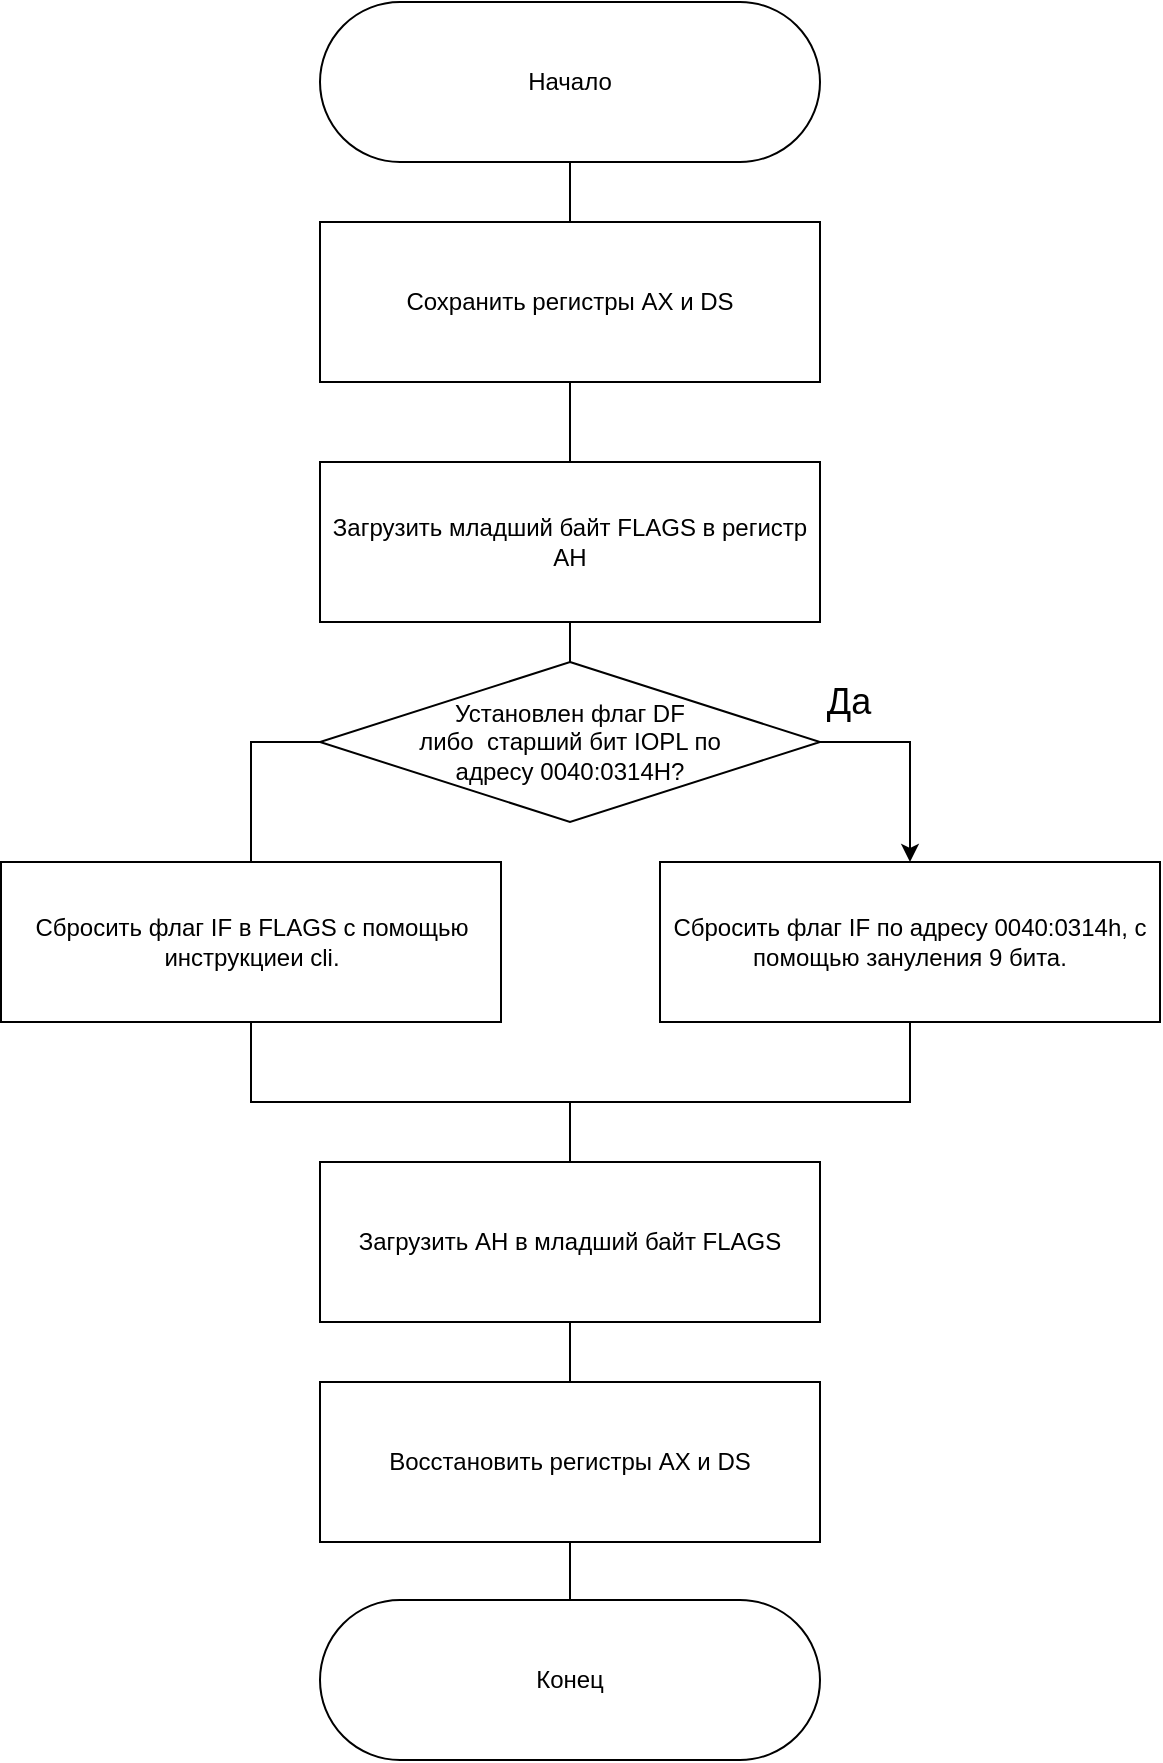 <mxfile version="13.7.2" type="device" pages="5"><diagram id="9OYuYNbNstz695QazaEi" name="sub_1"><mxGraphModel dx="1925" dy="647" grid="1" gridSize="10" guides="1" tooltips="1" connect="1" arrows="1" fold="1" page="1" pageScale="1" pageWidth="827" pageHeight="1169" math="0" shadow="0"><root><mxCell id="0"/><mxCell id="1" parent="0"/><mxCell id="rHBvBb82TbLOS8bORTAL-12" style="edgeStyle=orthogonalEdgeStyle;rounded=0;orthogonalLoop=1;jettySize=auto;html=1;exitX=0.5;exitY=1;exitDx=0;exitDy=0;endArrow=none;endFill=0;" parent="1" source="rHBvBb82TbLOS8bORTAL-1" target="rHBvBb82TbLOS8bORTAL-2" edge="1"><mxGeometry relative="1" as="geometry"/></mxCell><mxCell id="rHBvBb82TbLOS8bORTAL-1" value="Начало" style="rounded=1;whiteSpace=wrap;html=1;arcSize=50;" parent="1" vertex="1"><mxGeometry x="130" y="370" width="250" height="80" as="geometry"/></mxCell><mxCell id="rHBvBb82TbLOS8bORTAL-11" style="edgeStyle=orthogonalEdgeStyle;rounded=0;orthogonalLoop=1;jettySize=auto;html=1;exitX=0.5;exitY=1;exitDx=0;exitDy=0;endArrow=none;endFill=0;" parent="1" source="rHBvBb82TbLOS8bORTAL-2" target="rHBvBb82TbLOS8bORTAL-3" edge="1"><mxGeometry relative="1" as="geometry"/></mxCell><mxCell id="rHBvBb82TbLOS8bORTAL-2" value="Сохранить регистры АХ и DS" style="rounded=0;whiteSpace=wrap;html=1;" parent="1" vertex="1"><mxGeometry x="130" y="480" width="250" height="80" as="geometry"/></mxCell><mxCell id="rHBvBb82TbLOS8bORTAL-10" style="edgeStyle=orthogonalEdgeStyle;rounded=0;orthogonalLoop=1;jettySize=auto;html=1;exitX=0.5;exitY=1;exitDx=0;exitDy=0;entryX=0.5;entryY=0;entryDx=0;entryDy=0;endArrow=none;endFill=0;" parent="1" source="rHBvBb82TbLOS8bORTAL-3" target="rHBvBb82TbLOS8bORTAL-4" edge="1"><mxGeometry relative="1" as="geometry"/></mxCell><mxCell id="rHBvBb82TbLOS8bORTAL-3" value="Загрузить младший байт FLAGS в регистр AH" style="rounded=0;whiteSpace=wrap;html=1;" parent="1" vertex="1"><mxGeometry x="130" y="600" width="250" height="80" as="geometry"/></mxCell><mxCell id="rHBvBb82TbLOS8bORTAL-7" style="edgeStyle=orthogonalEdgeStyle;rounded=0;orthogonalLoop=1;jettySize=auto;html=1;exitX=1;exitY=0.5;exitDx=0;exitDy=0;" parent="1" source="rHBvBb82TbLOS8bORTAL-4" target="rHBvBb82TbLOS8bORTAL-5" edge="1"><mxGeometry relative="1" as="geometry"/></mxCell><mxCell id="rHBvBb82TbLOS8bORTAL-9" style="edgeStyle=orthogonalEdgeStyle;rounded=0;orthogonalLoop=1;jettySize=auto;html=1;exitX=0;exitY=0.5;exitDx=0;exitDy=0;endArrow=none;endFill=0;" parent="1" source="rHBvBb82TbLOS8bORTAL-4" target="rHBvBb82TbLOS8bORTAL-6" edge="1"><mxGeometry relative="1" as="geometry"/></mxCell><mxCell id="rHBvBb82TbLOS8bORTAL-4" value="&lt;div&gt;Установлен флаг DF &lt;br&gt;&lt;/div&gt;&lt;div&gt;либо&amp;nbsp; старший бит IOPL по &lt;br&gt;&lt;/div&gt;&lt;div&gt;адресу 0040:0314H?&lt;/div&gt;" style="rhombus;whiteSpace=wrap;html=1;" parent="1" vertex="1"><mxGeometry x="130" y="700" width="250" height="80" as="geometry"/></mxCell><mxCell id="rHBvBb82TbLOS8bORTAL-5" value="&lt;div&gt;Сбросить флаг IF по адресу 0040:0314h, с помощью зануления 9 бита.&lt;br&gt;&lt;/div&gt;" style="rounded=0;whiteSpace=wrap;html=1;" parent="1" vertex="1"><mxGeometry x="300" y="800" width="250" height="80" as="geometry"/></mxCell><mxCell id="rHBvBb82TbLOS8bORTAL-14" style="edgeStyle=orthogonalEdgeStyle;rounded=0;orthogonalLoop=1;jettySize=auto;html=1;exitX=0.5;exitY=1;exitDx=0;exitDy=0;entryX=0.5;entryY=1;entryDx=0;entryDy=0;endArrow=none;endFill=0;" parent="1" source="rHBvBb82TbLOS8bORTAL-6" target="rHBvBb82TbLOS8bORTAL-5" edge="1"><mxGeometry relative="1" as="geometry"><Array as="points"><mxPoint x="96" y="920"/><mxPoint x="425" y="920"/></Array></mxGeometry></mxCell><mxCell id="rHBvBb82TbLOS8bORTAL-6" value="Сбросить флаг IF в FLAGS с помощью инструкциеи cli." style="rounded=0;whiteSpace=wrap;html=1;" parent="1" vertex="1"><mxGeometry x="-29.5" y="800" width="250" height="80" as="geometry"/></mxCell><mxCell id="rHBvBb82TbLOS8bORTAL-8" value="&lt;font style=&quot;font-size: 18px&quot;&gt;Да&lt;/font&gt;" style="text;html=1;align=center;verticalAlign=middle;resizable=0;points=[];autosize=1;" parent="1" vertex="1"><mxGeometry x="374" y="710" width="40" height="20" as="geometry"/></mxCell><mxCell id="rHBvBb82TbLOS8bORTAL-17" style="edgeStyle=orthogonalEdgeStyle;rounded=0;orthogonalLoop=1;jettySize=auto;html=1;exitX=0.5;exitY=1;exitDx=0;exitDy=0;endArrow=none;endFill=0;" parent="1" source="rHBvBb82TbLOS8bORTAL-13" edge="1"><mxGeometry relative="1" as="geometry"><mxPoint x="255" y="1070" as="targetPoint"/></mxGeometry></mxCell><mxCell id="rHBvBb82TbLOS8bORTAL-18" style="edgeStyle=orthogonalEdgeStyle;rounded=0;orthogonalLoop=1;jettySize=auto;html=1;endArrow=none;endFill=0;" parent="1" edge="1"><mxGeometry relative="1" as="geometry"><mxPoint x="255" y="920" as="targetPoint"/><mxPoint x="255" y="950" as="sourcePoint"/></mxGeometry></mxCell><mxCell id="rHBvBb82TbLOS8bORTAL-13" value="Загрузить AH в младший байт FLAGS" style="rounded=0;whiteSpace=wrap;html=1;" parent="1" vertex="1"><mxGeometry x="130" y="950" width="250" height="80" as="geometry"/></mxCell><mxCell id="rHBvBb82TbLOS8bORTAL-23" style="edgeStyle=orthogonalEdgeStyle;rounded=0;orthogonalLoop=1;jettySize=auto;html=1;exitX=0.5;exitY=1;exitDx=0;exitDy=0;endArrow=none;endFill=0;" parent="1" source="rHBvBb82TbLOS8bORTAL-16" edge="1"><mxGeometry relative="1" as="geometry"><mxPoint x="255" y="1180" as="targetPoint"/></mxGeometry></mxCell><mxCell id="rHBvBb82TbLOS8bORTAL-16" value="Восстановить регистры AX и DS" style="rounded=0;whiteSpace=wrap;html=1;" parent="1" vertex="1"><mxGeometry x="130" y="1060" width="250" height="80" as="geometry"/></mxCell><mxCell id="rHBvBb82TbLOS8bORTAL-24" value="Конец" style="rounded=1;whiteSpace=wrap;html=1;arcSize=50;" parent="1" vertex="1"><mxGeometry x="130" y="1169" width="250" height="80" as="geometry"/></mxCell></root></mxGraphModel></diagram><diagram id="h73Ahtq3BEgvO5U9gM6-" name="int8h"><mxGraphModel dx="1098" dy="647" grid="1" gridSize="10" guides="1" tooltips="1" connect="1" arrows="1" fold="1" page="1" pageScale="1" pageWidth="827" pageHeight="1169" math="0" shadow="0"><root><mxCell id="Rd6m805TOVaj6UN6JGpi-0"/><mxCell id="Rd6m805TOVaj6UN6JGpi-1" parent="Rd6m805TOVaj6UN6JGpi-0"/><mxCell id="DG5I9I3mYl1RgU6PVtzY-5" style="edgeStyle=orthogonalEdgeStyle;rounded=0;orthogonalLoop=1;jettySize=auto;html=1;exitX=0.5;exitY=1;exitDx=0;exitDy=0;endArrow=none;endFill=0;" parent="Rd6m805TOVaj6UN6JGpi-1" source="DG5I9I3mYl1RgU6PVtzY-1" target="DG5I9I3mYl1RgU6PVtzY-3" edge="1"><mxGeometry relative="1" as="geometry"/></mxCell><mxCell id="DG5I9I3mYl1RgU6PVtzY-1" value="Начало" style="rounded=1;whiteSpace=wrap;html=1;arcSize=50;" parent="Rd6m805TOVaj6UN6JGpi-1" vertex="1"><mxGeometry x="240" y="30" width="250" height="80" as="geometry"/></mxCell><mxCell id="DG5I9I3mYl1RgU6PVtzY-7" style="edgeStyle=orthogonalEdgeStyle;rounded=0;orthogonalLoop=1;jettySize=auto;html=1;exitX=0.5;exitY=1;exitDx=0;exitDy=0;endArrow=none;endFill=0;" parent="Rd6m805TOVaj6UN6JGpi-1" source="DG5I9I3mYl1RgU6PVtzY-3" target="DG5I9I3mYl1RgU6PVtzY-6" edge="1"><mxGeometry relative="1" as="geometry"/></mxCell><mxCell id="DG5I9I3mYl1RgU6PVtzY-3" value="Вызвать подпрограмму sub_1" style="shape=process;whiteSpace=wrap;html=1;backgroundOutline=1;" parent="Rd6m805TOVaj6UN6JGpi-1" vertex="1"><mxGeometry x="240" y="140" width="250" height="80" as="geometry"/></mxCell><mxCell id="DG5I9I3mYl1RgU6PVtzY-9" style="edgeStyle=orthogonalEdgeStyle;rounded=0;orthogonalLoop=1;jettySize=auto;html=1;exitX=0.5;exitY=1;exitDx=0;exitDy=0;endArrow=none;endFill=0;" parent="Rd6m805TOVaj6UN6JGpi-1" source="DG5I9I3mYl1RgU6PVtzY-6" target="DG5I9I3mYl1RgU6PVtzY-8" edge="1"><mxGeometry relative="1" as="geometry"/></mxCell><mxCell id="DG5I9I3mYl1RgU6PVtzY-6" value="Сохранить регистры AX, DX, DS, ES" style="rounded=0;whiteSpace=wrap;html=1;" parent="Rd6m805TOVaj6UN6JGpi-1" vertex="1"><mxGeometry x="240" y="250" width="250" height="80" as="geometry"/></mxCell><mxCell id="cOirEoWIgLFz4IdOuZw4-1" style="edgeStyle=orthogonalEdgeStyle;rounded=0;orthogonalLoop=1;jettySize=auto;html=1;exitX=0.5;exitY=1;exitDx=0;exitDy=0;endArrow=none;endFill=0;" parent="Rd6m805TOVaj6UN6JGpi-1" source="DG5I9I3mYl1RgU6PVtzY-8" target="cOirEoWIgLFz4IdOuZw4-0" edge="1"><mxGeometry relative="1" as="geometry"/></mxCell><mxCell id="DG5I9I3mYl1RgU6PVtzY-8" value="Инкрементировать 2 младших байта счётчика таймера (адрес 0040:006Сh)" style="rounded=0;whiteSpace=wrap;html=1;" parent="Rd6m805TOVaj6UN6JGpi-1" vertex="1"><mxGeometry x="240" y="365" width="250" height="80" as="geometry"/></mxCell><mxCell id="cOirEoWIgLFz4IdOuZw4-4" style="edgeStyle=orthogonalEdgeStyle;rounded=0;orthogonalLoop=1;jettySize=auto;html=1;exitX=1;exitY=0.5;exitDx=0;exitDy=0;endArrow=blockThin;endFill=1;" parent="Rd6m805TOVaj6UN6JGpi-1" source="cOirEoWIgLFz4IdOuZw4-0" target="cOirEoWIgLFz4IdOuZw4-3" edge="1"><mxGeometry relative="1" as="geometry"/></mxCell><mxCell id="cOirEoWIgLFz4IdOuZw4-6" style="edgeStyle=orthogonalEdgeStyle;rounded=0;orthogonalLoop=1;jettySize=auto;html=1;exitX=0;exitY=0.5;exitDx=0;exitDy=0;endArrow=none;endFill=0;" parent="Rd6m805TOVaj6UN6JGpi-1" source="cOirEoWIgLFz4IdOuZw4-0" edge="1"><mxGeometry relative="1" as="geometry"><mxPoint x="170" y="670" as="targetPoint"/></mxGeometry></mxCell><mxCell id="cOirEoWIgLFz4IdOuZw4-0" value="2 младших байта &lt;br&gt;счетчика таймера по адресу &lt;br&gt;0040:006Ch = 0?" style="rhombus;whiteSpace=wrap;html=1;" parent="Rd6m805TOVaj6UN6JGpi-1" vertex="1"><mxGeometry x="240" y="480" width="250" height="80" as="geometry"/></mxCell><mxCell id="cOirEoWIgLFz4IdOuZw4-7" style="edgeStyle=orthogonalEdgeStyle;rounded=0;orthogonalLoop=1;jettySize=auto;html=1;exitX=0.5;exitY=1;exitDx=0;exitDy=0;endArrow=none;endFill=0;" parent="Rd6m805TOVaj6UN6JGpi-1" source="cOirEoWIgLFz4IdOuZw4-3" edge="1"><mxGeometry relative="1" as="geometry"><mxPoint x="170" y="670" as="targetPoint"/><Array as="points"><mxPoint x="565" y="670"/><mxPoint x="170" y="670"/></Array></mxGeometry></mxCell><mxCell id="cOirEoWIgLFz4IdOuZw4-3" value="Инкрементировать 2 старших байта счётчика таймера (адрес 0040:006Еh)" style="rounded=0;whiteSpace=wrap;html=1;" parent="Rd6m805TOVaj6UN6JGpi-1" vertex="1"><mxGeometry x="440" y="560" width="250" height="80" as="geometry"/></mxCell><mxCell id="cOirEoWIgLFz4IdOuZw4-5" value="&lt;font style=&quot;font-size: 18px&quot;&gt;Да&lt;/font&gt;" style="text;html=1;align=center;verticalAlign=middle;resizable=0;points=[];autosize=1;" parent="Rd6m805TOVaj6UN6JGpi-1" vertex="1"><mxGeometry x="505" y="490" width="40" height="20" as="geometry"/></mxCell><mxCell id="cOirEoWIgLFz4IdOuZw4-9" style="edgeStyle=orthogonalEdgeStyle;rounded=0;orthogonalLoop=1;jettySize=auto;html=1;exitX=0.5;exitY=0;exitDx=0;exitDy=0;endArrow=none;endFill=0;" parent="Rd6m805TOVaj6UN6JGpi-1" edge="1"><mxGeometry relative="1" as="geometry"><mxPoint x="365" y="690" as="targetPoint"/><mxPoint x="365" y="720" as="sourcePoint"/></mxGeometry></mxCell><mxCell id="cOirEoWIgLFz4IdOuZw4-12" style="edgeStyle=orthogonalEdgeStyle;rounded=0;orthogonalLoop=1;jettySize=auto;html=1;exitX=1;exitY=0.5;exitDx=0;exitDy=0;endArrow=blockThin;endFill=1;" parent="Rd6m805TOVaj6UN6JGpi-1" source="cOirEoWIgLFz4IdOuZw4-14" edge="1"><mxGeometry relative="1" as="geometry"><mxPoint x="565" y="820" as="targetPoint"/></mxGeometry></mxCell><mxCell id="cOirEoWIgLFz4IdOuZw4-13" style="edgeStyle=orthogonalEdgeStyle;rounded=0;orthogonalLoop=1;jettySize=auto;html=1;exitX=0;exitY=0.5;exitDx=0;exitDy=0;endArrow=none;endFill=0;" parent="Rd6m805TOVaj6UN6JGpi-1" source="cOirEoWIgLFz4IdOuZw4-14" edge="1"><mxGeometry relative="1" as="geometry"><mxPoint x="170" y="1170" as="targetPoint"/></mxGeometry></mxCell><mxCell id="cOirEoWIgLFz4IdOuZw4-14" value="2 старших байта&lt;br&gt;&amp;nbsp;счетчика = 24 и 2 младших &lt;br&gt;байта счетчика = 176?" style="rhombus;whiteSpace=wrap;html=1;" parent="Rd6m805TOVaj6UN6JGpi-1" vertex="1"><mxGeometry x="240" y="720" width="250" height="80" as="geometry"/></mxCell><mxCell id="cOirEoWIgLFz4IdOuZw4-17" value="&lt;font style=&quot;font-size: 18px&quot;&gt;Да&lt;/font&gt;" style="text;html=1;align=center;verticalAlign=middle;resizable=0;points=[];autosize=1;" parent="Rd6m805TOVaj6UN6JGpi-1" vertex="1"><mxGeometry x="505" y="730" width="40" height="20" as="geometry"/></mxCell><mxCell id="cOirEoWIgLFz4IdOuZw4-23" style="edgeStyle=orthogonalEdgeStyle;rounded=0;orthogonalLoop=1;jettySize=auto;html=1;exitX=0.5;exitY=1;exitDx=0;exitDy=0;endArrow=none;endFill=0;" parent="Rd6m805TOVaj6UN6JGpi-1" source="cOirEoWIgLFz4IdOuZw4-19" target="cOirEoWIgLFz4IdOuZw4-20" edge="1"><mxGeometry relative="1" as="geometry"/></mxCell><mxCell id="cOirEoWIgLFz4IdOuZw4-19" value="Обнулить 2 старших байта счетчика таймера (адрес 0040:006Eh)" style="rounded=0;whiteSpace=wrap;html=1;" parent="Rd6m805TOVaj6UN6JGpi-1" vertex="1"><mxGeometry x="440" y="820" width="250" height="80" as="geometry"/></mxCell><mxCell id="cOirEoWIgLFz4IdOuZw4-25" style="edgeStyle=orthogonalEdgeStyle;rounded=0;orthogonalLoop=1;jettySize=auto;html=1;exitX=0.5;exitY=1;exitDx=0;exitDy=0;endArrow=none;endFill=0;" parent="Rd6m805TOVaj6UN6JGpi-1" source="cOirEoWIgLFz4IdOuZw4-20" target="cOirEoWIgLFz4IdOuZw4-24" edge="1"><mxGeometry relative="1" as="geometry"/></mxCell><mxCell id="cOirEoWIgLFz4IdOuZw4-20" value="Обнулить 2 младших байа счетчика таймера (адрес 0040:006Ch)" style="rounded=0;whiteSpace=wrap;html=1;" parent="Rd6m805TOVaj6UN6JGpi-1" vertex="1"><mxGeometry x="440" y="940" width="250" height="80" as="geometry"/></mxCell><mxCell id="cOirEoWIgLFz4IdOuZw4-26" style="edgeStyle=orthogonalEdgeStyle;rounded=0;orthogonalLoop=1;jettySize=auto;html=1;exitX=0.5;exitY=1;exitDx=0;exitDy=0;endArrow=none;endFill=0;" parent="Rd6m805TOVaj6UN6JGpi-1" source="cOirEoWIgLFz4IdOuZw4-24" edge="1"><mxGeometry relative="1" as="geometry"><mxPoint x="170" y="1170" as="targetPoint"/><Array as="points"><mxPoint x="565" y="1170"/><mxPoint x="170" y="1170"/></Array></mxGeometry></mxCell><mxCell id="cOirEoWIgLFz4IdOuZw4-24" value="Установить значение единицы в ячейку по адресу 0040:0070h" style="rounded=0;whiteSpace=wrap;html=1;" parent="Rd6m805TOVaj6UN6JGpi-1" vertex="1"><mxGeometry x="440" y="1060" width="250" height="80" as="geometry"/></mxCell><mxCell id="cOirEoWIgLFz4IdOuZw4-28" style="edgeStyle=orthogonalEdgeStyle;rounded=0;orthogonalLoop=1;jettySize=auto;html=1;exitX=0.5;exitY=0;exitDx=0;exitDy=0;endArrow=none;endFill=0;" parent="Rd6m805TOVaj6UN6JGpi-1" edge="1"><mxGeometry relative="1" as="geometry"><mxPoint x="365" y="1170" as="targetPoint"/><mxPoint x="365" y="1200" as="sourcePoint"/></mxGeometry></mxCell><mxCell id="cOirEoWIgLFz4IdOuZw4-36" style="edgeStyle=orthogonalEdgeStyle;rounded=0;orthogonalLoop=1;jettySize=auto;html=1;exitX=0.5;exitY=1;exitDx=0;exitDy=0;entryX=0.5;entryY=0;entryDx=0;entryDy=0;endArrow=none;endFill=0;" parent="Rd6m805TOVaj6UN6JGpi-1" source="cOirEoWIgLFz4IdOuZw4-34" target="cOirEoWIgLFz4IdOuZw4-35" edge="1"><mxGeometry relative="1" as="geometry"/></mxCell><mxCell id="cOirEoWIgLFz4IdOuZw4-34" value="Декремент счетчика времени до отключения моторчика дисковода&amp;nbsp;по адресу 0040:0040h" style="rounded=0;whiteSpace=wrap;html=1;" parent="Rd6m805TOVaj6UN6JGpi-1" vertex="1"><mxGeometry x="240" y="1560" width="250" height="80" as="geometry"/></mxCell><mxCell id="cOirEoWIgLFz4IdOuZw4-38" style="edgeStyle=orthogonalEdgeStyle;rounded=0;orthogonalLoop=1;jettySize=auto;html=1;exitX=1;exitY=0.5;exitDx=0;exitDy=0;endArrow=blockThin;endFill=1;" parent="Rd6m805TOVaj6UN6JGpi-1" source="cOirEoWIgLFz4IdOuZw4-35" target="cOirEoWIgLFz4IdOuZw4-37" edge="1"><mxGeometry relative="1" as="geometry"/></mxCell><mxCell id="cOirEoWIgLFz4IdOuZw4-45" style="edgeStyle=orthogonalEdgeStyle;rounded=0;orthogonalLoop=1;jettySize=auto;html=1;exitX=0;exitY=0.5;exitDx=0;exitDy=0;endArrow=none;endFill=0;" parent="Rd6m805TOVaj6UN6JGpi-1" source="cOirEoWIgLFz4IdOuZw4-35" edge="1"><mxGeometry relative="1" as="geometry"><mxPoint x="150" y="2010" as="targetPoint"/></mxGeometry></mxCell><mxCell id="cOirEoWIgLFz4IdOuZw4-35" value="Счетчик по адресу 0040:0040h = 0?" style="rhombus;whiteSpace=wrap;html=1;" parent="Rd6m805TOVaj6UN6JGpi-1" vertex="1"><mxGeometry x="240" y="1675" width="250" height="80" as="geometry"/></mxCell><mxCell id="cOirEoWIgLFz4IdOuZw4-43" style="edgeStyle=orthogonalEdgeStyle;rounded=0;orthogonalLoop=1;jettySize=auto;html=1;exitX=0.5;exitY=1;exitDx=0;exitDy=0;endArrow=none;endFill=0;entryX=0.5;entryY=0;entryDx=0;entryDy=0;" parent="Rd6m805TOVaj6UN6JGpi-1" source="cOirEoWIgLFz4IdOuZw4-37" target="cOirEoWIgLFz4IdOuZw4-40" edge="1"><mxGeometry relative="1" as="geometry"><mxPoint x="565" y="1880" as="targetPoint"/></mxGeometry></mxCell><mxCell id="cOirEoWIgLFz4IdOuZw4-37" value="Установка флага отключения моторчика дисковода" style="rounded=0;whiteSpace=wrap;html=1;" parent="Rd6m805TOVaj6UN6JGpi-1" vertex="1"><mxGeometry x="440" y="1780" width="250" height="80" as="geometry"/></mxCell><mxCell id="cOirEoWIgLFz4IdOuZw4-39" value="Да" style="text;html=1;align=center;verticalAlign=middle;resizable=0;points=[];autosize=1;" parent="Rd6m805TOVaj6UN6JGpi-1" vertex="1"><mxGeometry x="505" y="1690" width="30" height="20" as="geometry"/></mxCell><mxCell id="cOirEoWIgLFz4IdOuZw4-46" style="edgeStyle=orthogonalEdgeStyle;rounded=0;orthogonalLoop=1;jettySize=auto;html=1;exitX=0.5;exitY=1;exitDx=0;exitDy=0;endArrow=none;endFill=0;" parent="Rd6m805TOVaj6UN6JGpi-1" source="cOirEoWIgLFz4IdOuZw4-40" edge="1"><mxGeometry relative="1" as="geometry"><mxPoint x="150" y="2010" as="targetPoint"/><Array as="points"><mxPoint x="565" y="2010"/></Array></mxGeometry></mxCell><mxCell id="cOirEoWIgLFz4IdOuZw4-40" value="Посылка команды отключения моторчика 0Ch в порт дисковода 3F2h" style="rounded=0;whiteSpace=wrap;html=1;" parent="Rd6m805TOVaj6UN6JGpi-1" vertex="1"><mxGeometry x="440" y="1900" width="250" height="80" as="geometry"/></mxCell><mxCell id="cOirEoWIgLFz4IdOuZw4-48" style="edgeStyle=orthogonalEdgeStyle;rounded=0;orthogonalLoop=1;jettySize=auto;html=1;exitX=0.5;exitY=0;exitDx=0;exitDy=0;endArrow=none;endFill=0;" parent="Rd6m805TOVaj6UN6JGpi-1" source="cOirEoWIgLFz4IdOuZw4-47" edge="1"><mxGeometry relative="1" as="geometry"><mxPoint x="365" y="2010" as="targetPoint"/></mxGeometry></mxCell><mxCell id="cOirEoWIgLFz4IdOuZw4-52" style="edgeStyle=orthogonalEdgeStyle;rounded=0;orthogonalLoop=1;jettySize=auto;html=1;exitX=1;exitY=0.5;exitDx=0;exitDy=0;endArrow=blockThin;endFill=1;" parent="Rd6m805TOVaj6UN6JGpi-1" source="cOirEoWIgLFz4IdOuZw4-47" target="cOirEoWIgLFz4IdOuZw4-49" edge="1"><mxGeometry relative="1" as="geometry"/></mxCell><mxCell id="cOirEoWIgLFz4IdOuZw4-56" style="edgeStyle=orthogonalEdgeStyle;rounded=0;orthogonalLoop=1;jettySize=auto;html=1;exitX=0;exitY=0.5;exitDx=0;exitDy=0;endArrow=none;endFill=0;" parent="Rd6m805TOVaj6UN6JGpi-1" source="cOirEoWIgLFz4IdOuZw4-47" target="cOirEoWIgLFz4IdOuZw4-55" edge="1"><mxGeometry relative="1" as="geometry"/></mxCell><mxCell id="cOirEoWIgLFz4IdOuZw4-47" value="Установлен ли PF (2 бит) в &lt;br&gt;0040:0314h?" style="rhombus;whiteSpace=wrap;html=1;" parent="Rd6m805TOVaj6UN6JGpi-1" vertex="1"><mxGeometry x="240" y="2050" width="250" height="80" as="geometry"/></mxCell><mxCell id="cOirEoWIgLFz4IdOuZw4-59" style="edgeStyle=orthogonalEdgeStyle;rounded=0;orthogonalLoop=1;jettySize=auto;html=1;exitX=0.5;exitY=1;exitDx=0;exitDy=0;endArrow=none;endFill=0;" parent="Rd6m805TOVaj6UN6JGpi-1" source="cOirEoWIgLFz4IdOuZw4-49" edge="1"><mxGeometry relative="1" as="geometry"><mxPoint x="520" y="2390" as="targetPoint"/><Array as="points"><mxPoint x="565" y="2390"/><mxPoint x="520" y="2390"/></Array></mxGeometry></mxCell><mxCell id="cOirEoWIgLFz4IdOuZw4-49" value="Вызов прерывания 1Ch" style="shape=process;whiteSpace=wrap;html=1;backgroundOutline=1;" parent="Rd6m805TOVaj6UN6JGpi-1" vertex="1"><mxGeometry x="440" y="2220" width="250" height="80" as="geometry"/></mxCell><mxCell id="cOirEoWIgLFz4IdOuZw4-53" value="Да" style="text;html=1;align=center;verticalAlign=middle;resizable=0;points=[];autosize=1;" parent="Rd6m805TOVaj6UN6JGpi-1" vertex="1"><mxGeometry x="515" y="2070" width="30" height="20" as="geometry"/></mxCell><mxCell id="cOirEoWIgLFz4IdOuZw4-58" style="edgeStyle=orthogonalEdgeStyle;rounded=0;orthogonalLoop=1;jettySize=auto;html=1;exitX=0.5;exitY=1;exitDx=0;exitDy=0;endArrow=none;endFill=0;" parent="Rd6m805TOVaj6UN6JGpi-1" source="cOirEoWIgLFz4IdOuZw4-54" edge="1"><mxGeometry relative="1" as="geometry"><mxPoint x="520" y="2390" as="targetPoint"/><Array as="points"><mxPoint x="165" y="2390"/><mxPoint x="520" y="2390"/></Array></mxGeometry></mxCell><mxCell id="cOirEoWIgLFz4IdOuZw4-54" value="Вызов прерывания 1Сh через call" style="shape=process;whiteSpace=wrap;html=1;backgroundOutline=1;" parent="Rd6m805TOVaj6UN6JGpi-1" vertex="1"><mxGeometry x="40" y="2280" width="250" height="80" as="geometry"/></mxCell><mxCell id="cOirEoWIgLFz4IdOuZw4-57" style="edgeStyle=orthogonalEdgeStyle;rounded=0;orthogonalLoop=1;jettySize=auto;html=1;exitX=0.5;exitY=1;exitDx=0;exitDy=0;endArrow=none;endFill=0;" parent="Rd6m805TOVaj6UN6JGpi-1" source="cOirEoWIgLFz4IdOuZw4-55" target="cOirEoWIgLFz4IdOuZw4-54" edge="1"><mxGeometry relative="1" as="geometry"/></mxCell><mxCell id="cOirEoWIgLFz4IdOuZw4-55" value="Запись слова, состоящего из байта со значением 8 и младшего байта FLAGS, на стек" style="rounded=0;whiteSpace=wrap;html=1;" parent="Rd6m805TOVaj6UN6JGpi-1" vertex="1"><mxGeometry x="40" y="2160" width="250" height="80" as="geometry"/></mxCell><mxCell id="cOirEoWIgLFz4IdOuZw4-62" style="edgeStyle=orthogonalEdgeStyle;rounded=0;orthogonalLoop=1;jettySize=auto;html=1;exitX=0.5;exitY=0;exitDx=0;exitDy=0;endArrow=none;endFill=0;" parent="Rd6m805TOVaj6UN6JGpi-1" source="cOirEoWIgLFz4IdOuZw4-61" edge="1"><mxGeometry relative="1" as="geometry"><mxPoint x="365" y="2390" as="targetPoint"/></mxGeometry></mxCell><mxCell id="cOirEoWIgLFz4IdOuZw4-64" style="edgeStyle=orthogonalEdgeStyle;rounded=0;orthogonalLoop=1;jettySize=auto;html=1;exitX=0.5;exitY=1;exitDx=0;exitDy=0;endArrow=none;endFill=0;" parent="Rd6m805TOVaj6UN6JGpi-1" source="cOirEoWIgLFz4IdOuZw4-61" target="cOirEoWIgLFz4IdOuZw4-63" edge="1"><mxGeometry relative="1" as="geometry"/></mxCell><mxCell id="cOirEoWIgLFz4IdOuZw4-61" value="Вызов процедуры sub_1" style="shape=process;whiteSpace=wrap;html=1;backgroundOutline=1;" parent="Rd6m805TOVaj6UN6JGpi-1" vertex="1"><mxGeometry x="240" y="2430" width="250" height="80" as="geometry"/></mxCell><mxCell id="cOirEoWIgLFz4IdOuZw4-66" style="edgeStyle=orthogonalEdgeStyle;rounded=0;orthogonalLoop=1;jettySize=auto;html=1;exitX=0.5;exitY=1;exitDx=0;exitDy=0;endArrow=none;endFill=0;" parent="Rd6m805TOVaj6UN6JGpi-1" source="cOirEoWIgLFz4IdOuZw4-63" target="cOirEoWIgLFz4IdOuZw4-65" edge="1"><mxGeometry relative="1" as="geometry"/></mxCell><mxCell id="cOirEoWIgLFz4IdOuZw4-63" value="Запись 20h в порт 20h (сброс контроллера прерываний)" style="rounded=0;whiteSpace=wrap;html=1;" parent="Rd6m805TOVaj6UN6JGpi-1" vertex="1"><mxGeometry x="240" y="2550" width="250" height="80" as="geometry"/></mxCell><mxCell id="cOirEoWIgLFz4IdOuZw4-68" style="edgeStyle=orthogonalEdgeStyle;rounded=0;orthogonalLoop=1;jettySize=auto;html=1;exitX=0.5;exitY=1;exitDx=0;exitDy=0;endArrow=none;endFill=0;" parent="Rd6m805TOVaj6UN6JGpi-1" source="cOirEoWIgLFz4IdOuZw4-65" target="cOirEoWIgLFz4IdOuZw4-67" edge="1"><mxGeometry relative="1" as="geometry"/></mxCell><mxCell id="cOirEoWIgLFz4IdOuZw4-65" value="Восстановление регистров ES, DS, AX, DX" style="rounded=0;whiteSpace=wrap;html=1;" parent="Rd6m805TOVaj6UN6JGpi-1" vertex="1"><mxGeometry x="240" y="2670" width="250" height="80" as="geometry"/></mxCell><mxCell id="cOirEoWIgLFz4IdOuZw4-67" value="Конец" style="rounded=1;whiteSpace=wrap;html=1;arcSize=50;" parent="Rd6m805TOVaj6UN6JGpi-1" vertex="1"><mxGeometry x="240" y="2790" width="250" height="80" as="geometry"/></mxCell><mxCell id="nQtXbYGoTXw1DYOhHCEH-0" value="A" style="ellipse;whiteSpace=wrap;html=1;aspect=fixed;" parent="Rd6m805TOVaj6UN6JGpi-1" vertex="1"><mxGeometry x="325" y="1200" width="80" height="80" as="geometry"/></mxCell><mxCell id="nQtXbYGoTXw1DYOhHCEH-1" value="A" style="ellipse;whiteSpace=wrap;html=1;aspect=fixed;" parent="Rd6m805TOVaj6UN6JGpi-1" vertex="1"><mxGeometry x="325" y="1445" width="80" height="80" as="geometry"/></mxCell><mxCell id="nQtXbYGoTXw1DYOhHCEH-3" style="edgeStyle=orthogonalEdgeStyle;rounded=0;orthogonalLoop=1;jettySize=auto;html=1;exitX=0.5;exitY=1;exitDx=0;exitDy=0;entryX=0.5;entryY=0;entryDx=0;entryDy=0;endArrow=none;endFill=0;" parent="Rd6m805TOVaj6UN6JGpi-1" edge="1"><mxGeometry relative="1" as="geometry"><mxPoint x="364.86" y="1525" as="sourcePoint"/><mxPoint x="364.86" y="1560" as="targetPoint"/></mxGeometry></mxCell></root></mxGraphModel></diagram><diagram id="SX0Qq1imN1KAoibZKOXa" name="int8h_1"><mxGraphModel dx="1090" dy="624" grid="1" gridSize="10" guides="1" tooltips="1" connect="1" arrows="1" fold="1" page="1" pageScale="1" pageWidth="827" pageHeight="1169" math="0" shadow="0"><root><mxCell id="eEMbvdqE7RPkW90CBtaB-0"/><mxCell id="eEMbvdqE7RPkW90CBtaB-1" parent="eEMbvdqE7RPkW90CBtaB-0"/><mxCell id="EImRHvTrPUnVAWraqlit-0" style="edgeStyle=orthogonalEdgeStyle;rounded=0;orthogonalLoop=1;jettySize=auto;html=1;exitX=0.5;exitY=1;exitDx=0;exitDy=0;endArrow=none;endFill=0;" parent="eEMbvdqE7RPkW90CBtaB-1" source="EImRHvTrPUnVAWraqlit-1" target="EImRHvTrPUnVAWraqlit-3" edge="1"><mxGeometry relative="1" as="geometry"/></mxCell><mxCell id="EImRHvTrPUnVAWraqlit-1" value="Начало" style="rounded=1;whiteSpace=wrap;html=1;arcSize=50;" parent="eEMbvdqE7RPkW90CBtaB-1" vertex="1"><mxGeometry x="240" y="30" width="250" height="80" as="geometry"/></mxCell><mxCell id="EImRHvTrPUnVAWraqlit-2" style="edgeStyle=orthogonalEdgeStyle;rounded=0;orthogonalLoop=1;jettySize=auto;html=1;exitX=0.5;exitY=1;exitDx=0;exitDy=0;endArrow=none;endFill=0;" parent="eEMbvdqE7RPkW90CBtaB-1" source="EImRHvTrPUnVAWraqlit-3" target="EImRHvTrPUnVAWraqlit-5" edge="1"><mxGeometry relative="1" as="geometry"/></mxCell><mxCell id="EImRHvTrPUnVAWraqlit-3" value="Вызвать подпрограмму sub_1" style="shape=process;whiteSpace=wrap;html=1;backgroundOutline=1;" parent="eEMbvdqE7RPkW90CBtaB-1" vertex="1"><mxGeometry x="240" y="140" width="250" height="80" as="geometry"/></mxCell><mxCell id="EImRHvTrPUnVAWraqlit-4" style="edgeStyle=orthogonalEdgeStyle;rounded=0;orthogonalLoop=1;jettySize=auto;html=1;exitX=0.5;exitY=1;exitDx=0;exitDy=0;endArrow=none;endFill=0;" parent="eEMbvdqE7RPkW90CBtaB-1" source="EImRHvTrPUnVAWraqlit-5" target="EImRHvTrPUnVAWraqlit-7" edge="1"><mxGeometry relative="1" as="geometry"/></mxCell><mxCell id="EImRHvTrPUnVAWraqlit-5" value="Сохранить регистры AX, DX, DS, ES" style="rounded=0;whiteSpace=wrap;html=1;" parent="eEMbvdqE7RPkW90CBtaB-1" vertex="1"><mxGeometry x="240" y="250" width="250" height="80" as="geometry"/></mxCell><mxCell id="EImRHvTrPUnVAWraqlit-6" style="edgeStyle=orthogonalEdgeStyle;rounded=0;orthogonalLoop=1;jettySize=auto;html=1;exitX=0.5;exitY=1;exitDx=0;exitDy=0;endArrow=none;endFill=0;" parent="eEMbvdqE7RPkW90CBtaB-1" source="EImRHvTrPUnVAWraqlit-7" target="EImRHvTrPUnVAWraqlit-10" edge="1"><mxGeometry relative="1" as="geometry"/></mxCell><mxCell id="EImRHvTrPUnVAWraqlit-7" value="Инкрементировать 2 младших байта счётчика таймера (адрес 0040:006Сh)" style="rounded=0;whiteSpace=wrap;html=1;" parent="eEMbvdqE7RPkW90CBtaB-1" vertex="1"><mxGeometry x="240" y="365" width="250" height="80" as="geometry"/></mxCell><mxCell id="EImRHvTrPUnVAWraqlit-8" style="edgeStyle=orthogonalEdgeStyle;rounded=0;orthogonalLoop=1;jettySize=auto;html=1;exitX=1;exitY=0.5;exitDx=0;exitDy=0;endArrow=blockThin;endFill=1;" parent="eEMbvdqE7RPkW90CBtaB-1" source="EImRHvTrPUnVAWraqlit-10" target="EImRHvTrPUnVAWraqlit-12" edge="1"><mxGeometry relative="1" as="geometry"/></mxCell><mxCell id="EImRHvTrPUnVAWraqlit-9" style="edgeStyle=orthogonalEdgeStyle;rounded=0;orthogonalLoop=1;jettySize=auto;html=1;exitX=0;exitY=0.5;exitDx=0;exitDy=0;endArrow=none;endFill=0;" parent="eEMbvdqE7RPkW90CBtaB-1" source="EImRHvTrPUnVAWraqlit-10" edge="1"><mxGeometry relative="1" as="geometry"><mxPoint x="180" y="680" as="targetPoint"/><Array as="points"><mxPoint x="180" y="520"/></Array></mxGeometry></mxCell><mxCell id="EImRHvTrPUnVAWraqlit-10" value="2 младших байта &lt;br&gt;счетчика таймера по адресу &lt;br&gt;0040:006Ch = 0?" style="rhombus;whiteSpace=wrap;html=1;" parent="eEMbvdqE7RPkW90CBtaB-1" vertex="1"><mxGeometry x="240" y="480" width="250" height="80" as="geometry"/></mxCell><mxCell id="EImRHvTrPUnVAWraqlit-11" style="edgeStyle=orthogonalEdgeStyle;rounded=0;orthogonalLoop=1;jettySize=auto;html=1;exitX=0.5;exitY=1;exitDx=0;exitDy=0;endArrow=none;endFill=0;" parent="eEMbvdqE7RPkW90CBtaB-1" source="EImRHvTrPUnVAWraqlit-12" edge="1"><mxGeometry relative="1" as="geometry"><mxPoint x="180" y="680" as="targetPoint"/><Array as="points"><mxPoint x="565" y="680"/><mxPoint x="180" y="680"/></Array></mxGeometry></mxCell><mxCell id="EImRHvTrPUnVAWraqlit-12" value="Инкрементировать 2 старших байта счётчика таймера (адрес 0040:006Еh)" style="rounded=0;whiteSpace=wrap;html=1;" parent="eEMbvdqE7RPkW90CBtaB-1" vertex="1"><mxGeometry x="440" y="560" width="250" height="80" as="geometry"/></mxCell><mxCell id="EImRHvTrPUnVAWraqlit-13" value="&lt;font style=&quot;font-size: 14px&quot;&gt;Да&lt;/font&gt;" style="text;html=1;align=center;verticalAlign=middle;resizable=0;points=[];autosize=1;" parent="eEMbvdqE7RPkW90CBtaB-1" vertex="1"><mxGeometry x="510" y="490" width="30" height="20" as="geometry"/></mxCell><mxCell id="EImRHvTrPUnVAWraqlit-14" style="edgeStyle=orthogonalEdgeStyle;rounded=0;orthogonalLoop=1;jettySize=auto;html=1;exitX=0.5;exitY=0;exitDx=0;exitDy=0;endArrow=none;endFill=0;" parent="eEMbvdqE7RPkW90CBtaB-1" edge="1"><mxGeometry relative="1" as="geometry"><mxPoint x="365" y="690" as="targetPoint"/><mxPoint x="365" y="720" as="sourcePoint"/></mxGeometry></mxCell><mxCell id="755odleRXHrMGuFZXoce-0" value="A" style="ellipse;whiteSpace=wrap;html=1;aspect=fixed;" parent="eEMbvdqE7RPkW90CBtaB-1" vertex="1"><mxGeometry x="325" y="720" width="80" height="80" as="geometry"/></mxCell></root></mxGraphModel></diagram><diagram id="GWSzZe8L62LwE61rM49h" name="int8h_2"><mxGraphModel dx="1090" dy="624" grid="1" gridSize="10" guides="1" tooltips="1" connect="1" arrows="1" fold="1" page="1" pageScale="1" pageWidth="827" pageHeight="1169" math="0" shadow="0"><root><mxCell id="l19KFjLy_YrDxMKvMXQu-0"/><mxCell id="l19KFjLy_YrDxMKvMXQu-1" parent="l19KFjLy_YrDxMKvMXQu-0"/><mxCell id="xg9t0HL43PI-N8ogfAQv-0" style="edgeStyle=orthogonalEdgeStyle;rounded=0;orthogonalLoop=1;jettySize=auto;html=1;exitX=0.5;exitY=1;exitDx=0;exitDy=0;entryX=0.5;entryY=0;entryDx=0;entryDy=0;endArrow=none;endFill=0;" parent="l19KFjLy_YrDxMKvMXQu-1" source="xg9t0HL43PI-N8ogfAQv-1" target="xg9t0HL43PI-N8ogfAQv-4" edge="1"><mxGeometry relative="1" as="geometry"/></mxCell><mxCell id="xg9t0HL43PI-N8ogfAQv-1" value="Декрементировать счетчик до отключения моторчика дисковода (адрес 0040:0040h)" style="rounded=0;whiteSpace=wrap;html=1;" parent="l19KFjLy_YrDxMKvMXQu-1" vertex="1"><mxGeometry x="240" y="1230" width="250" height="80" as="geometry"/></mxCell><mxCell id="xg9t0HL43PI-N8ogfAQv-2" style="edgeStyle=orthogonalEdgeStyle;rounded=0;orthogonalLoop=1;jettySize=auto;html=1;exitX=1;exitY=0.5;exitDx=0;exitDy=0;endArrow=blockThin;endFill=1;" parent="l19KFjLy_YrDxMKvMXQu-1" source="xg9t0HL43PI-N8ogfAQv-4" target="xg9t0HL43PI-N8ogfAQv-6" edge="1"><mxGeometry relative="1" as="geometry"/></mxCell><mxCell id="xg9t0HL43PI-N8ogfAQv-3" style="edgeStyle=orthogonalEdgeStyle;rounded=0;orthogonalLoop=1;jettySize=auto;html=1;exitX=0;exitY=0.5;exitDx=0;exitDy=0;endArrow=none;endFill=0;" parent="l19KFjLy_YrDxMKvMXQu-1" source="xg9t0HL43PI-N8ogfAQv-4" edge="1"><mxGeometry relative="1" as="geometry"><mxPoint x="150" y="1640" as="targetPoint"/></mxGeometry></mxCell><mxCell id="xg9t0HL43PI-N8ogfAQv-4" value="Значение адресу 0040:0040h = 0?" style="rhombus;whiteSpace=wrap;html=1;" parent="l19KFjLy_YrDxMKvMXQu-1" vertex="1"><mxGeometry x="240" y="1340" width="250" height="80" as="geometry"/></mxCell><mxCell id="xg9t0HL43PI-N8ogfAQv-5" style="edgeStyle=orthogonalEdgeStyle;rounded=0;orthogonalLoop=1;jettySize=auto;html=1;exitX=0.5;exitY=1;exitDx=0;exitDy=0;endArrow=none;endFill=0;entryX=0.5;entryY=0;entryDx=0;entryDy=0;" parent="l19KFjLy_YrDxMKvMXQu-1" source="xg9t0HL43PI-N8ogfAQv-6" target="xg9t0HL43PI-N8ogfAQv-9" edge="1"><mxGeometry relative="1" as="geometry"><mxPoint x="565" y="1685" as="targetPoint"/></mxGeometry></mxCell><mxCell id="xg9t0HL43PI-N8ogfAQv-6" value="Установить флаг отключения моторчика дисковода" style="rounded=0;whiteSpace=wrap;html=1;" parent="l19KFjLy_YrDxMKvMXQu-1" vertex="1"><mxGeometry x="440" y="1420" width="250" height="80" as="geometry"/></mxCell><mxCell id="xg9t0HL43PI-N8ogfAQv-7" value="&lt;font style=&quot;font-size: 14px&quot;&gt;Да&lt;/font&gt;" style="text;html=1;align=center;verticalAlign=middle;resizable=0;points=[];autosize=1;" parent="l19KFjLy_YrDxMKvMXQu-1" vertex="1"><mxGeometry x="505" y="1350" width="30" height="20" as="geometry"/></mxCell><mxCell id="xg9t0HL43PI-N8ogfAQv-8" style="edgeStyle=orthogonalEdgeStyle;rounded=0;orthogonalLoop=1;jettySize=auto;html=1;exitX=0.5;exitY=1;exitDx=0;exitDy=0;endArrow=none;endFill=0;" parent="l19KFjLy_YrDxMKvMXQu-1" source="xg9t0HL43PI-N8ogfAQv-9" edge="1"><mxGeometry relative="1" as="geometry"><mxPoint x="150" y="1640" as="targetPoint"/><Array as="points"><mxPoint x="565" y="1640"/><mxPoint x="150" y="1640"/></Array></mxGeometry></mxCell><mxCell id="xg9t0HL43PI-N8ogfAQv-9" value="Послать команду отключения моторчика (0Ch) в порт дисковода (3F2h)" style="rounded=0;whiteSpace=wrap;html=1;" parent="l19KFjLy_YrDxMKvMXQu-1" vertex="1"><mxGeometry x="440" y="1530" width="250" height="80" as="geometry"/></mxCell><mxCell id="xg9t0HL43PI-N8ogfAQv-10" style="edgeStyle=orthogonalEdgeStyle;rounded=0;orthogonalLoop=1;jettySize=auto;html=1;exitX=0.5;exitY=0;exitDx=0;exitDy=0;endArrow=none;endFill=0;" parent="l19KFjLy_YrDxMKvMXQu-1" edge="1"><mxGeometry relative="1" as="geometry"><mxPoint x="365" y="1640" as="targetPoint"/><mxPoint x="365" y="1680" as="sourcePoint"/></mxGeometry></mxCell><mxCell id="xg9t0HL43PI-N8ogfAQv-29" value="A" style="ellipse;whiteSpace=wrap;html=1;aspect=fixed;" parent="l19KFjLy_YrDxMKvMXQu-1" vertex="1"><mxGeometry x="325" y="770" width="80" height="80" as="geometry"/></mxCell><mxCell id="SUBKWBTl7rVnGmINLPIN-0" style="edgeStyle=orthogonalEdgeStyle;rounded=0;orthogonalLoop=1;jettySize=auto;html=1;exitX=1;exitY=0.5;exitDx=0;exitDy=0;endArrow=blockThin;endFill=1;" parent="l19KFjLy_YrDxMKvMXQu-1" source="SUBKWBTl7rVnGmINLPIN-2" edge="1"><mxGeometry relative="1" as="geometry"><mxPoint x="565" y="970" as="targetPoint"/></mxGeometry></mxCell><mxCell id="SUBKWBTl7rVnGmINLPIN-1" style="edgeStyle=orthogonalEdgeStyle;rounded=0;orthogonalLoop=1;jettySize=auto;html=1;exitX=0;exitY=0.5;exitDx=0;exitDy=0;endArrow=none;endFill=0;" parent="l19KFjLy_YrDxMKvMXQu-1" source="SUBKWBTl7rVnGmINLPIN-2" edge="1"><mxGeometry relative="1" as="geometry"><mxPoint x="170" y="1200" as="targetPoint"/></mxGeometry></mxCell><mxCell id="SUBKWBTl7rVnGmINLPIN-2" value="2 старших байта&lt;br&gt;&amp;nbsp;счетчика = 24 и 2 младших &lt;br&gt;байта счетчика = 176?" style="rhombus;whiteSpace=wrap;html=1;" parent="l19KFjLy_YrDxMKvMXQu-1" vertex="1"><mxGeometry x="240" y="880" width="250" height="80" as="geometry"/></mxCell><mxCell id="SUBKWBTl7rVnGmINLPIN-3" value="&lt;font style=&quot;font-size: 14px&quot;&gt;Да&lt;/font&gt;" style="text;html=1;align=center;verticalAlign=middle;resizable=0;points=[];autosize=1;" parent="l19KFjLy_YrDxMKvMXQu-1" vertex="1"><mxGeometry x="505" y="890" width="30" height="20" as="geometry"/></mxCell><mxCell id="SUBKWBTl7rVnGmINLPIN-4" style="edgeStyle=orthogonalEdgeStyle;rounded=0;orthogonalLoop=1;jettySize=auto;html=1;exitX=0.5;exitY=1;exitDx=0;exitDy=0;endArrow=none;endFill=0;" parent="l19KFjLy_YrDxMKvMXQu-1" source="SUBKWBTl7rVnGmINLPIN-5" edge="1"><mxGeometry relative="1" as="geometry"><mxPoint x="565" y="1100" as="targetPoint"/></mxGeometry></mxCell><mxCell id="SUBKWBTl7rVnGmINLPIN-5" value="Обнулить 2 старших и младших байта счетчика таймера (адреса 0040:006Eh и 0040:006Ch соответственно)" style="rounded=0;whiteSpace=wrap;html=1;" parent="l19KFjLy_YrDxMKvMXQu-1" vertex="1"><mxGeometry x="440" y="970" width="250" height="80" as="geometry"/></mxCell><mxCell id="SUBKWBTl7rVnGmINLPIN-8" style="edgeStyle=orthogonalEdgeStyle;rounded=0;orthogonalLoop=1;jettySize=auto;html=1;exitX=0.5;exitY=1;exitDx=0;exitDy=0;endArrow=none;endFill=0;" parent="l19KFjLy_YrDxMKvMXQu-1" source="SUBKWBTl7rVnGmINLPIN-9" edge="1"><mxGeometry relative="1" as="geometry"><mxPoint x="170" y="1200" as="targetPoint"/><Array as="points"><mxPoint x="565" y="1200"/><mxPoint x="170" y="1200"/></Array></mxGeometry></mxCell><mxCell id="SUBKWBTl7rVnGmINLPIN-9" value="Установить значение единицы в ячейку по адресу 0040:0070h" style="rounded=0;whiteSpace=wrap;html=1;" parent="l19KFjLy_YrDxMKvMXQu-1" vertex="1"><mxGeometry x="440" y="1080" width="250" height="80" as="geometry"/></mxCell><mxCell id="SUBKWBTl7rVnGmINLPIN-11" style="edgeStyle=orthogonalEdgeStyle;rounded=0;orthogonalLoop=1;jettySize=auto;html=1;exitX=0.5;exitY=0;exitDx=0;exitDy=0;endArrow=none;endFill=0;" parent="l19KFjLy_YrDxMKvMXQu-1" edge="1"><mxGeometry relative="1" as="geometry"><mxPoint x="364.5" y="850" as="targetPoint"/><mxPoint x="364.5" y="880" as="sourcePoint"/></mxGeometry></mxCell><mxCell id="SUBKWBTl7rVnGmINLPIN-12" value="Б" style="ellipse;whiteSpace=wrap;html=1;aspect=fixed;" parent="l19KFjLy_YrDxMKvMXQu-1" vertex="1"><mxGeometry x="325" y="1660" width="80" height="80" as="geometry"/></mxCell><mxCell id="Rv6E4x6fS0XMHCVQw3WY-1" value="" style="endArrow=none;html=1;exitX=0.5;exitY=0;exitDx=0;exitDy=0;" edge="1" parent="l19KFjLy_YrDxMKvMXQu-1" source="xg9t0HL43PI-N8ogfAQv-1"><mxGeometry width="50" height="50" relative="1" as="geometry"><mxPoint x="530" y="1210" as="sourcePoint"/><mxPoint x="365" y="1200" as="targetPoint"/></mxGeometry></mxCell></root></mxGraphModel></diagram><diagram id="si_-1swKSuzjwONyYP1k" name="int8h_3"><mxGraphModel dx="1090" dy="-545" grid="1" gridSize="10" guides="1" tooltips="1" connect="1" arrows="1" fold="1" page="1" pageScale="1" pageWidth="827" pageHeight="1169" math="0" shadow="0"><root><mxCell id="J7JC6NX07xMitVeGmTlh-0"/><mxCell id="J7JC6NX07xMitVeGmTlh-1" parent="J7JC6NX07xMitVeGmTlh-0"/><mxCell id="M4klkXn8UsmgjyZk-J-C-0" style="edgeStyle=orthogonalEdgeStyle;rounded=0;orthogonalLoop=1;jettySize=auto;html=1;exitX=1;exitY=0.5;exitDx=0;exitDy=0;endArrow=blockThin;endFill=1;" parent="J7JC6NX07xMitVeGmTlh-1" source="M4klkXn8UsmgjyZk-J-C-2" target="M4klkXn8UsmgjyZk-J-C-4" edge="1"><mxGeometry relative="1" as="geometry"/></mxCell><mxCell id="M4klkXn8UsmgjyZk-J-C-1" style="edgeStyle=orthogonalEdgeStyle;rounded=0;orthogonalLoop=1;jettySize=auto;html=1;exitX=0;exitY=0.5;exitDx=0;exitDy=0;endArrow=none;endFill=0;" parent="J7JC6NX07xMitVeGmTlh-1" source="M4klkXn8UsmgjyZk-J-C-2" edge="1"><mxGeometry relative="1" as="geometry"><mxPoint x="165" y="2160" as="targetPoint"/><Array as="points"><mxPoint x="165" y="2090"/></Array></mxGeometry></mxCell><mxCell id="M4klkXn8UsmgjyZk-J-C-19" style="edgeStyle=orthogonalEdgeStyle;rounded=0;orthogonalLoop=1;jettySize=auto;html=1;exitX=0.5;exitY=0;exitDx=0;exitDy=0;endArrow=none;endFill=0;" parent="J7JC6NX07xMitVeGmTlh-1" source="M4klkXn8UsmgjyZk-J-C-2" target="M4klkXn8UsmgjyZk-J-C-18" edge="1"><mxGeometry relative="1" as="geometry"/></mxCell><mxCell id="M4klkXn8UsmgjyZk-J-C-2" value="&lt;div&gt;Установлен 2 бит (PF) по &lt;br&gt;&lt;/div&gt;&lt;div&gt;адресу 0040:0314h?&lt;/div&gt;" style="rhombus;whiteSpace=wrap;html=1;" parent="J7JC6NX07xMitVeGmTlh-1" vertex="1"><mxGeometry x="240" y="2050" width="250" height="80" as="geometry"/></mxCell><mxCell id="M4klkXn8UsmgjyZk-J-C-4" value="Вызвать прерывание 1Ch" style="shape=process;whiteSpace=wrap;html=1;backgroundOutline=1;" parent="J7JC6NX07xMitVeGmTlh-1" vertex="1"><mxGeometry x="440" y="2140" width="250" height="80" as="geometry"/></mxCell><mxCell id="M4klkXn8UsmgjyZk-J-C-5" value="&lt;font style=&quot;font-size: 14px&quot;&gt;Да&lt;/font&gt;" style="text;html=1;align=center;verticalAlign=middle;resizable=0;points=[];autosize=1;" parent="J7JC6NX07xMitVeGmTlh-1" vertex="1"><mxGeometry x="500" y="2060" width="30" height="20" as="geometry"/></mxCell><mxCell id="M4klkXn8UsmgjyZk-J-C-6" style="edgeStyle=orthogonalEdgeStyle;rounded=0;orthogonalLoop=1;jettySize=auto;html=1;exitX=0.468;exitY=0.988;exitDx=0;exitDy=0;endArrow=none;endFill=0;entryX=0.5;entryY=1;entryDx=0;entryDy=0;exitPerimeter=0;" parent="J7JC6NX07xMitVeGmTlh-1" target="M4klkXn8UsmgjyZk-J-C-4" edge="1" source="M4klkXn8UsmgjyZk-J-C-20"><mxGeometry relative="1" as="geometry"><mxPoint x="517" y="2270" as="targetPoint"/><Array as="points"><mxPoint x="162" y="2219"/><mxPoint x="162" y="2250"/><mxPoint x="565" y="2250"/></Array><mxPoint x="162" y="2240" as="sourcePoint"/></mxGeometry></mxCell><mxCell id="M4klkXn8UsmgjyZk-J-C-10" style="edgeStyle=orthogonalEdgeStyle;rounded=0;orthogonalLoop=1;jettySize=auto;html=1;exitX=0.5;exitY=0;exitDx=0;exitDy=0;endArrow=none;endFill=0;" parent="J7JC6NX07xMitVeGmTlh-1" source="M4klkXn8UsmgjyZk-J-C-12" edge="1"><mxGeometry relative="1" as="geometry"><mxPoint x="362" y="2270" as="targetPoint"/><Array as="points"><mxPoint x="362" y="2250"/><mxPoint x="362" y="2250"/></Array></mxGeometry></mxCell><mxCell id="M4klkXn8UsmgjyZk-J-C-11" style="edgeStyle=orthogonalEdgeStyle;rounded=0;orthogonalLoop=1;jettySize=auto;html=1;exitX=0.5;exitY=1;exitDx=0;exitDy=0;endArrow=none;endFill=0;" parent="J7JC6NX07xMitVeGmTlh-1" source="M4klkXn8UsmgjyZk-J-C-12" target="M4klkXn8UsmgjyZk-J-C-14" edge="1"><mxGeometry relative="1" as="geometry"/></mxCell><mxCell id="M4klkXn8UsmgjyZk-J-C-12" value="Вызвать подпрограмму sub_1" style="shape=process;whiteSpace=wrap;html=1;backgroundOutline=1;" parent="J7JC6NX07xMitVeGmTlh-1" vertex="1"><mxGeometry x="237" y="2290" width="250" height="80" as="geometry"/></mxCell><mxCell id="M4klkXn8UsmgjyZk-J-C-13" style="edgeStyle=orthogonalEdgeStyle;rounded=0;orthogonalLoop=1;jettySize=auto;html=1;exitX=0.5;exitY=1;exitDx=0;exitDy=0;endArrow=none;endFill=0;" parent="J7JC6NX07xMitVeGmTlh-1" source="M4klkXn8UsmgjyZk-J-C-14" target="M4klkXn8UsmgjyZk-J-C-16" edge="1"><mxGeometry relative="1" as="geometry"/></mxCell><mxCell id="M4klkXn8UsmgjyZk-J-C-14" value="Сбрость контроллер прерываний" style="rounded=0;whiteSpace=wrap;html=1;" parent="J7JC6NX07xMitVeGmTlh-1" vertex="1"><mxGeometry x="237" y="2410" width="250" height="80" as="geometry"/></mxCell><mxCell id="M4klkXn8UsmgjyZk-J-C-15" style="edgeStyle=orthogonalEdgeStyle;rounded=0;orthogonalLoop=1;jettySize=auto;html=1;exitX=0.5;exitY=1;exitDx=0;exitDy=0;endArrow=none;endFill=0;" parent="J7JC6NX07xMitVeGmTlh-1" source="M4klkXn8UsmgjyZk-J-C-16" target="M4klkXn8UsmgjyZk-J-C-17" edge="1"><mxGeometry relative="1" as="geometry"/></mxCell><mxCell id="M4klkXn8UsmgjyZk-J-C-16" value="Восстановить регистры  AX, DX, DS, ES" style="rounded=0;whiteSpace=wrap;html=1;" parent="J7JC6NX07xMitVeGmTlh-1" vertex="1"><mxGeometry x="237" y="2530" width="250" height="80" as="geometry"/></mxCell><mxCell id="M4klkXn8UsmgjyZk-J-C-17" value="Конец" style="rounded=1;whiteSpace=wrap;html=1;arcSize=50;" parent="J7JC6NX07xMitVeGmTlh-1" vertex="1"><mxGeometry x="237" y="2650" width="250" height="80" as="geometry"/></mxCell><mxCell id="M4klkXn8UsmgjyZk-J-C-18" value="Б" style="ellipse;whiteSpace=wrap;html=1;aspect=fixed;" parent="J7JC6NX07xMitVeGmTlh-1" vertex="1"><mxGeometry x="325" y="1930" width="80" height="80" as="geometry"/></mxCell><mxCell id="M4klkXn8UsmgjyZk-J-C-20" value="Вызвать прерывание 1Ch косвенно, с помощью call" style="shape=process;whiteSpace=wrap;html=1;backgroundOutline=1;" parent="J7JC6NX07xMitVeGmTlh-1" vertex="1"><mxGeometry x="40" y="2140" width="250" height="80" as="geometry"/></mxCell></root></mxGraphModel></diagram></mxfile>
